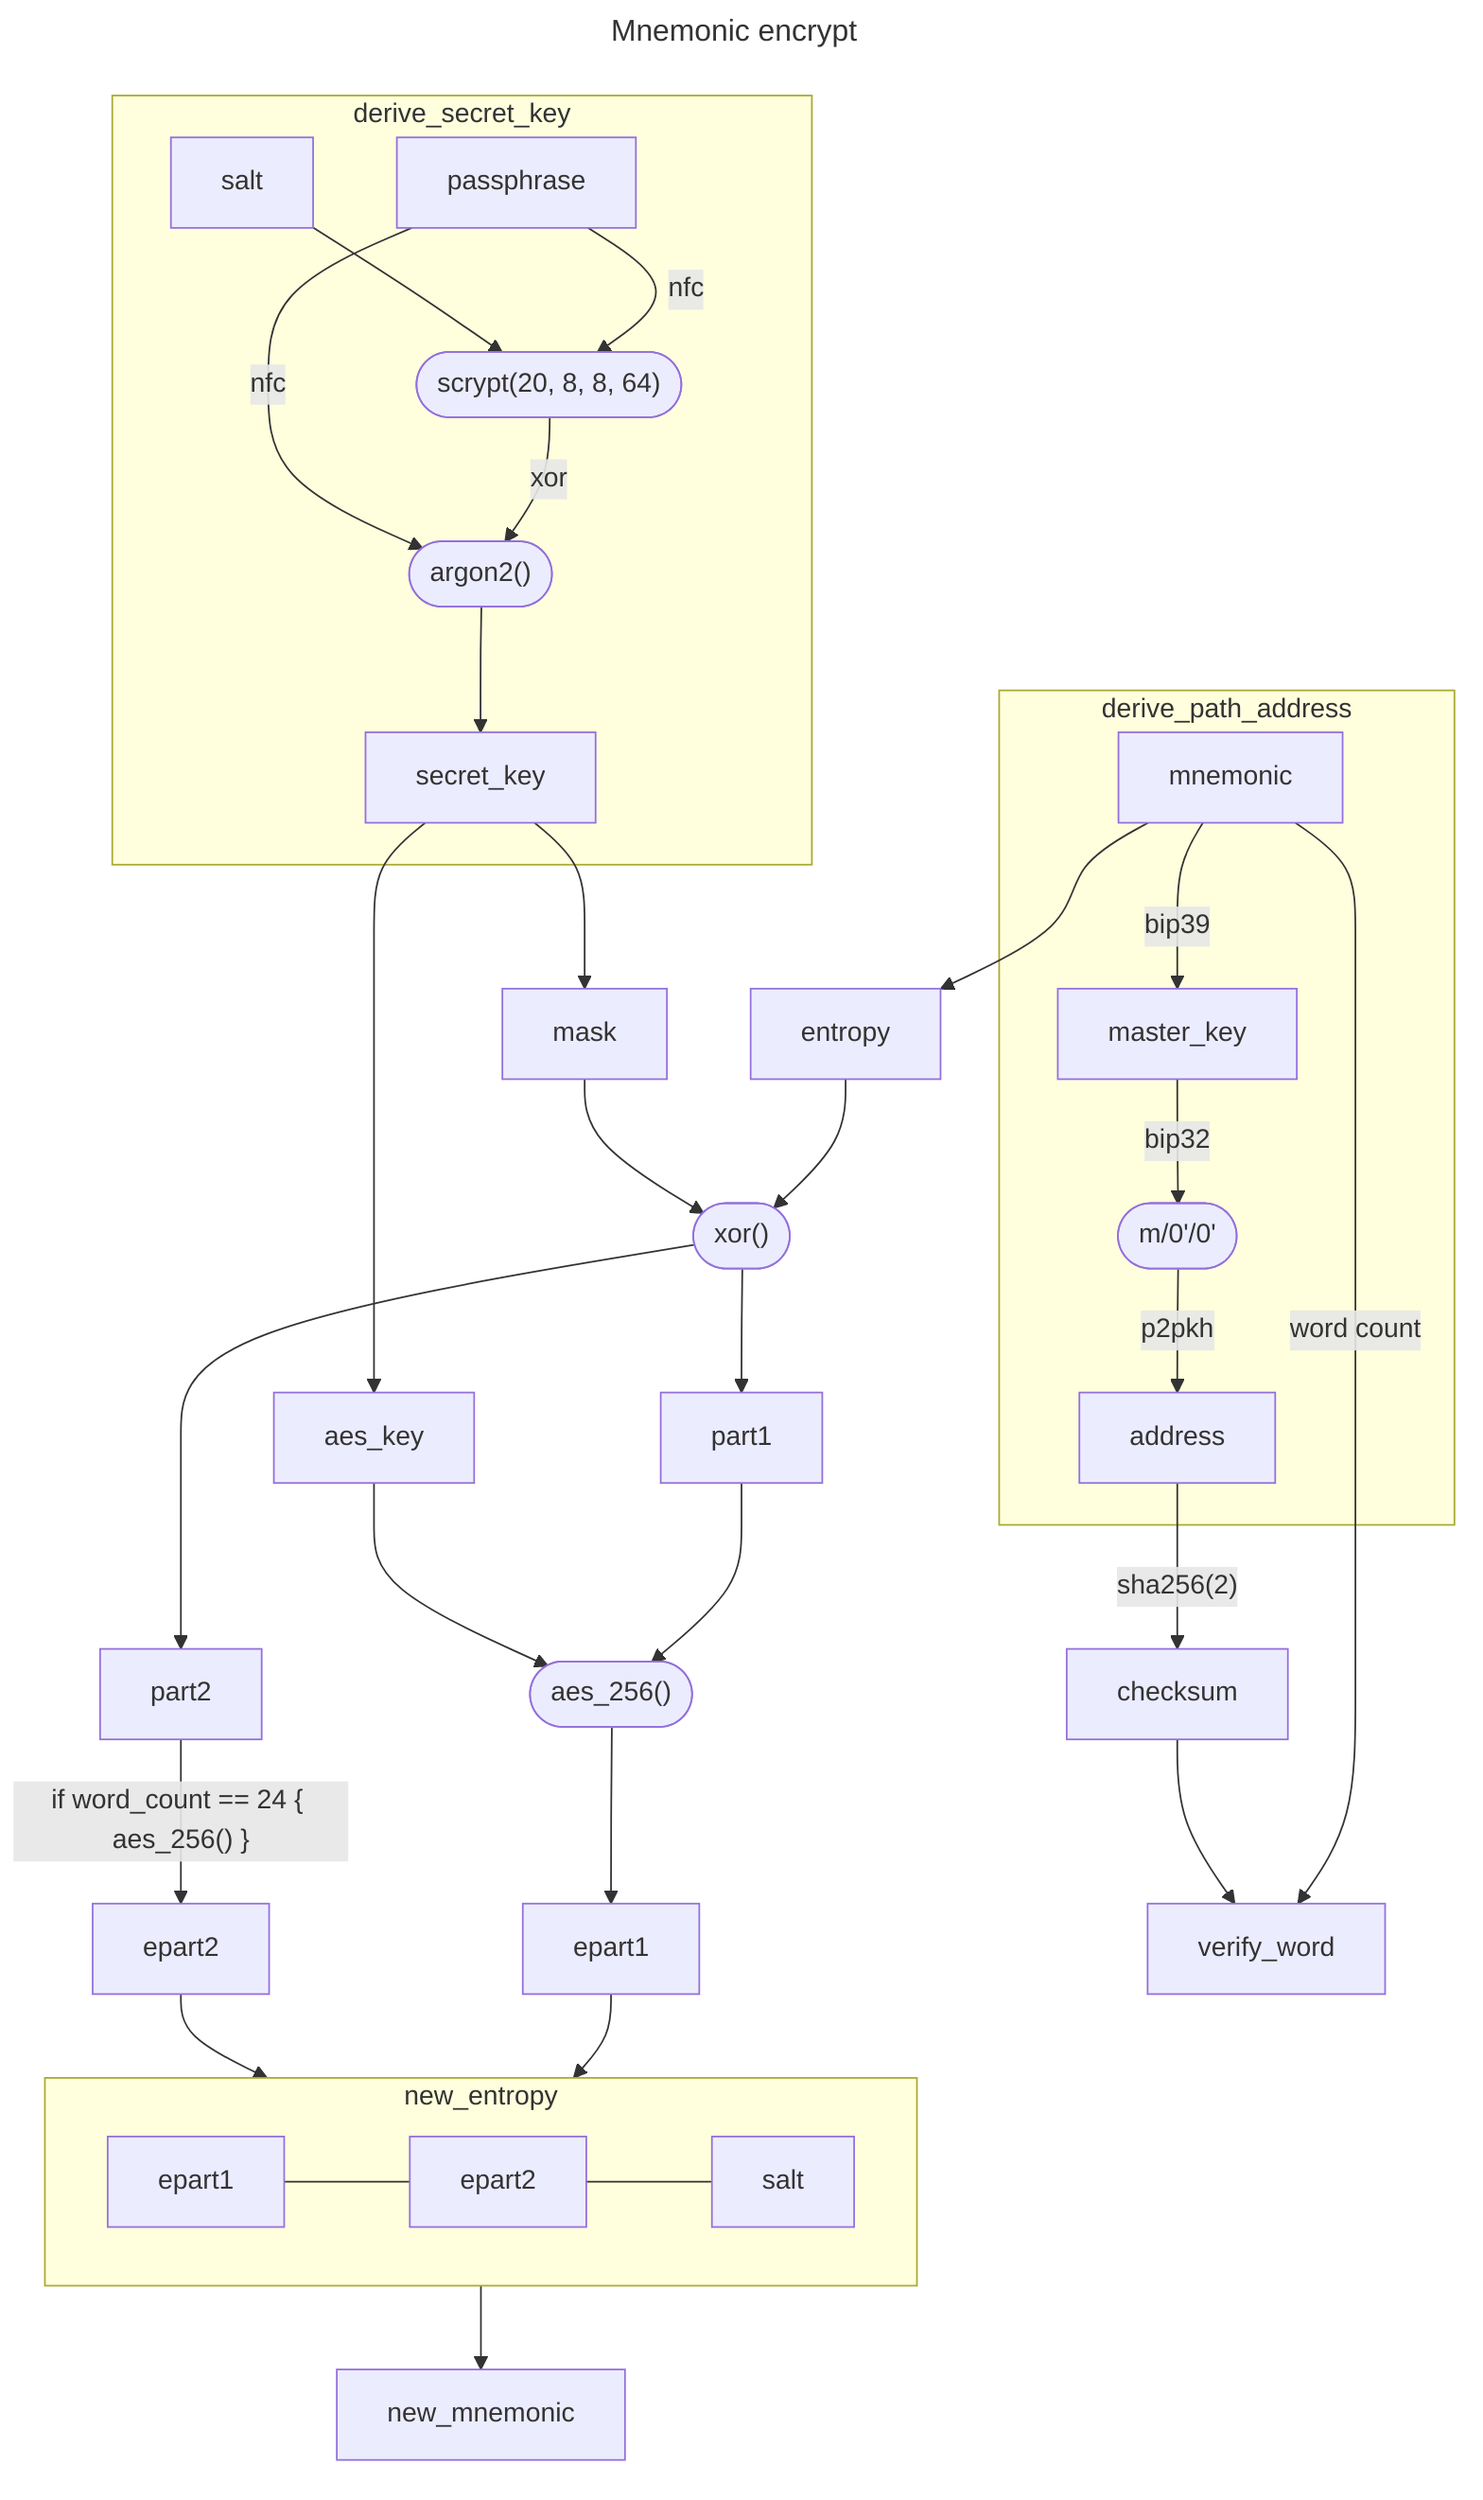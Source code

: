 ---
title: Mnemonic encrypt
---
flowchart TD
    S1(["scrypt(20, 8, 8, 64)"])
    A1(["aes_256()"])
    X1(["xor()"])
    AG(["argon2()"])

    subgraph derive_secret_key
        passphrase -->|nfc| S1 -->|xor| AG
        salt --> S1
        passphrase -->|nfc| AG --> secret_key
    end

    secret_key --> mask & aes_key
    mnemonic --> entropy
    entropy & mask --> X1 --> part1 & part2
    part1 & aes_key --> A1 --> epart1
    part2 -->|"if word_count == 24 { aes_256() }"| epart2
    epart1 & epart2 --> new_entropy --> new_mnemonic

    subgraph new_entropy
      direction LR
      E1[epart1] --- E2[epart2] --- SX[salt]
    end

    mnemonic -->|"word count"| verify_word
    address -->|"sha256(2)"| checksum --> verify_word

    subgraph derive_path_address
        mnemonic -->|bip39| master_key -->|bip32| path(["m/0'/0'"]) -->|p2pkh| address
    end